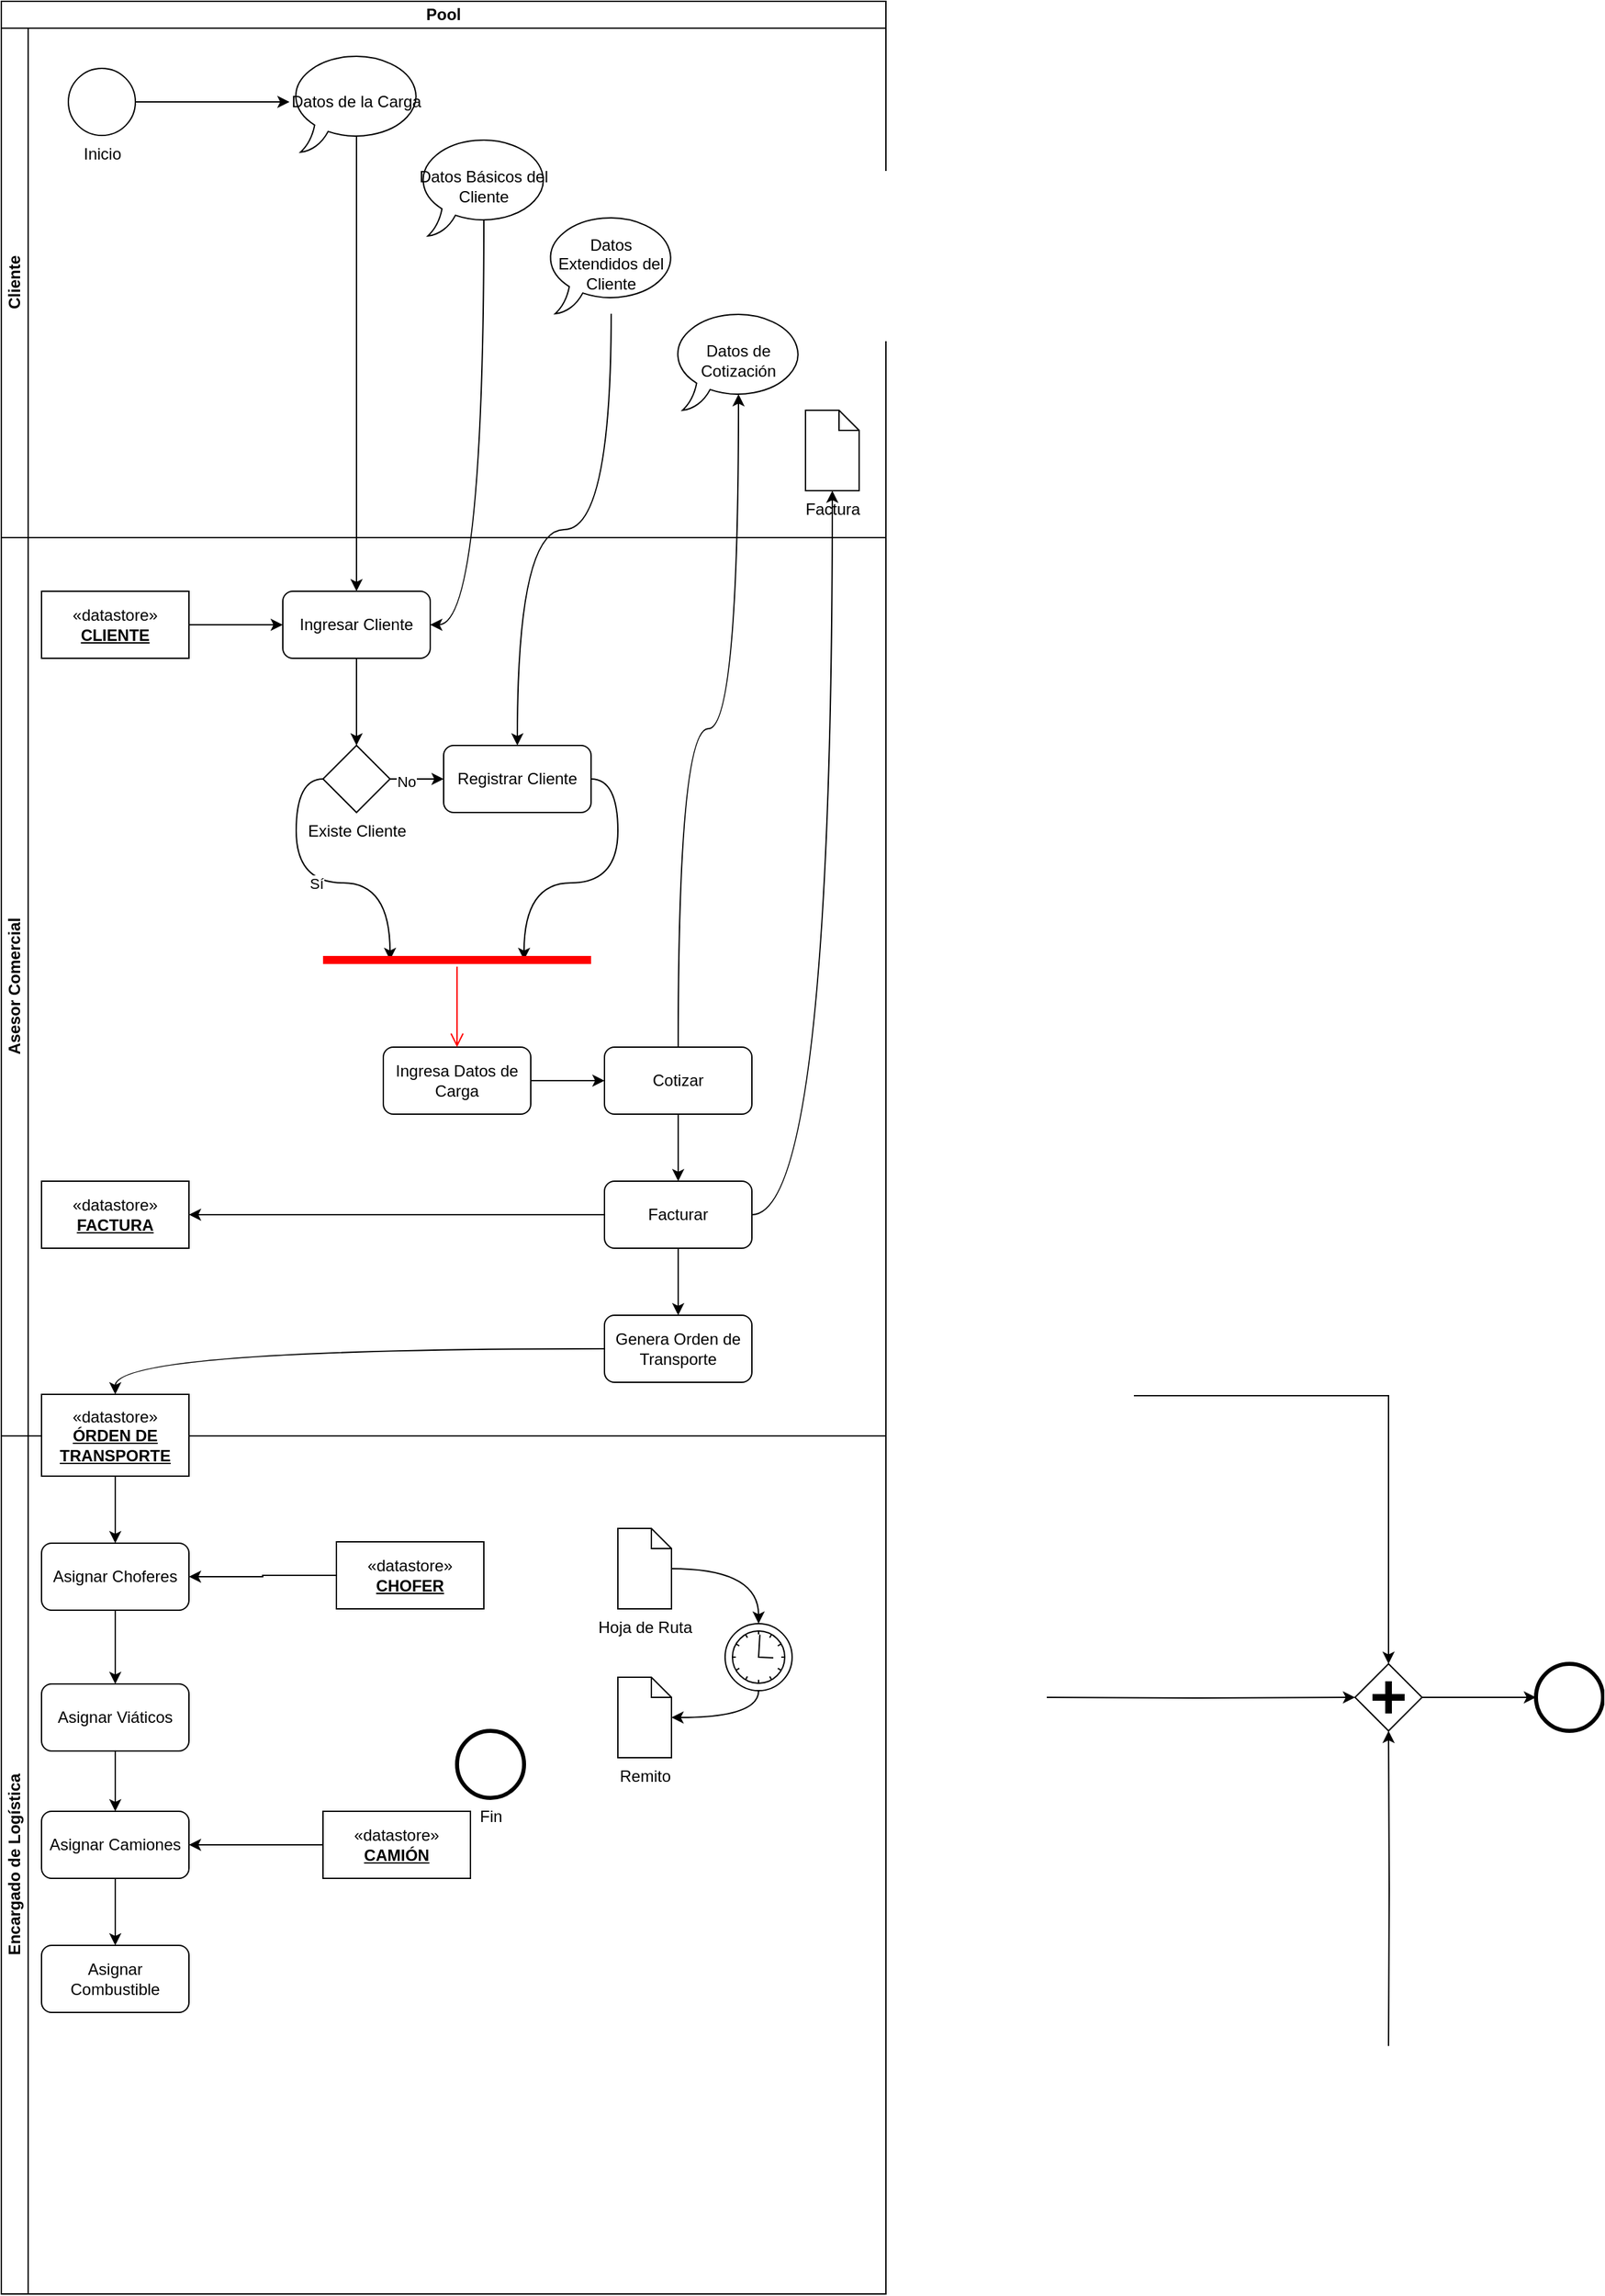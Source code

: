 <mxfile version="21.1.2" type="device">
  <diagram name="Page-1" id="2a216829-ef6e-dabb-86c1-c78162f3ba2b">
    <mxGraphModel dx="1696" dy="426" grid="1" gridSize="10" guides="1" tooltips="1" connect="1" arrows="1" fold="1" page="1" pageScale="1" pageWidth="827" pageHeight="1169" background="none" math="0" shadow="0">
      <root>
        <mxCell id="0" />
        <mxCell id="1" parent="0" />
        <mxCell id="7a84cebc1def654-24" value="" style="shape=mxgraph.bpmn.shape;html=1;verticalLabelPosition=bottom;labelBackgroundColor=#ffffff;verticalAlign=top;perimeter=rhombusPerimeter;background=gateway;outline=none;symbol=parallelGw;" parent="1" vertex="1">
          <mxGeometry x="520" y="1320" width="50" height="50" as="geometry" />
        </mxCell>
        <mxCell id="7a84cebc1def654-26" value="" style="shape=mxgraph.bpmn.shape;html=1;verticalLabelPosition=bottom;labelBackgroundColor=#ffffff;verticalAlign=top;perimeter=ellipsePerimeter;outline=end;symbol=general;" parent="1" vertex="1">
          <mxGeometry x="655" y="1320" width="50" height="50" as="geometry" />
        </mxCell>
        <mxCell id="7a84cebc1def654-43" style="edgeStyle=orthogonalEdgeStyle;rounded=0;html=1;jettySize=auto;orthogonalLoop=1;" parent="1" target="7a84cebc1def654-24" edge="1">
          <mxGeometry relative="1" as="geometry">
            <mxPoint x="555.0" y="1305" as="targetPoint" />
            <Array as="points">
              <mxPoint x="545" y="1120" />
            </Array>
            <mxPoint x="355" y="1120" as="sourcePoint" />
          </mxGeometry>
        </mxCell>
        <mxCell id="7a84cebc1def654-44" style="edgeStyle=orthogonalEdgeStyle;rounded=0;html=1;jettySize=auto;orthogonalLoop=1;" parent="1" target="7a84cebc1def654-24" edge="1">
          <mxGeometry relative="1" as="geometry">
            <mxPoint x="290" y="1345" as="sourcePoint" />
          </mxGeometry>
        </mxCell>
        <mxCell id="7a84cebc1def654-45" style="edgeStyle=orthogonalEdgeStyle;rounded=0;html=1;jettySize=auto;orthogonalLoop=1;" parent="1" target="7a84cebc1def654-24" edge="1">
          <mxGeometry relative="1" as="geometry">
            <mxPoint x="545" y="1605" as="sourcePoint" />
          </mxGeometry>
        </mxCell>
        <mxCell id="7a84cebc1def654-46" style="edgeStyle=orthogonalEdgeStyle;rounded=0;html=1;jettySize=auto;orthogonalLoop=1;" parent="1" source="7a84cebc1def654-24" target="7a84cebc1def654-26" edge="1">
          <mxGeometry relative="1" as="geometry" />
        </mxCell>
        <mxCell id="aIT9Nde6jPvjy9GI7aws-13" value="Pool" style="swimlane;html=1;childLayout=stackLayout;resizeParent=1;resizeParentMax=0;horizontal=1;startSize=20;horizontalStack=0;whiteSpace=wrap;" vertex="1" parent="1">
          <mxGeometry x="-490" y="80" width="660" height="1710" as="geometry" />
        </mxCell>
        <mxCell id="aIT9Nde6jPvjy9GI7aws-14" value="Cliente" style="swimlane;html=1;startSize=20;horizontal=0;" vertex="1" parent="aIT9Nde6jPvjy9GI7aws-13">
          <mxGeometry y="20" width="660" height="380" as="geometry" />
        </mxCell>
        <mxCell id="aIT9Nde6jPvjy9GI7aws-17" style="rounded=0;orthogonalLoop=1;jettySize=auto;html=1;elbow=vertical;edgeStyle=orthogonalEdgeStyle;curved=1;" edge="1" parent="aIT9Nde6jPvjy9GI7aws-14" source="7a84cebc1def654-1" target="Akoic9FBrLbFtxi-tUlI-2">
          <mxGeometry relative="1" as="geometry" />
        </mxCell>
        <mxCell id="7a84cebc1def654-1" value="Inicio" style="shape=mxgraph.bpmn.shape;html=1;verticalLabelPosition=bottom;labelBackgroundColor=#ffffff;verticalAlign=top;perimeter=ellipsePerimeter;outline=standard;symbol=general;" parent="aIT9Nde6jPvjy9GI7aws-14" vertex="1">
          <mxGeometry x="50" y="30" width="50" height="50" as="geometry" />
        </mxCell>
        <mxCell id="Akoic9FBrLbFtxi-tUlI-2" value="Datos de la Carga" style="whiteSpace=wrap;html=1;shape=mxgraph.basic.oval_callout" parent="aIT9Nde6jPvjy9GI7aws-14" vertex="1">
          <mxGeometry x="215" y="17.5" width="100" height="75" as="geometry" />
        </mxCell>
        <mxCell id="aIT9Nde6jPvjy9GI7aws-23" value="Datos&lt;br&gt;Extendidos del Cliente" style="whiteSpace=wrap;html=1;shape=mxgraph.basic.oval_callout" vertex="1" parent="aIT9Nde6jPvjy9GI7aws-14">
          <mxGeometry x="405" y="138" width="100" height="75" as="geometry" />
        </mxCell>
        <mxCell id="aIT9Nde6jPvjy9GI7aws-22" value="Datos Básicos del Cliente" style="whiteSpace=wrap;html=1;shape=mxgraph.basic.oval_callout" vertex="1" parent="aIT9Nde6jPvjy9GI7aws-14">
          <mxGeometry x="310" y="80" width="100" height="75" as="geometry" />
        </mxCell>
        <mxCell id="aIT9Nde6jPvjy9GI7aws-29" value="Factura" style="shape=mxgraph.bpmn.data;labelPosition=center;verticalLabelPosition=bottom;align=center;verticalAlign=top;size=15;html=1;" vertex="1" parent="aIT9Nde6jPvjy9GI7aws-14">
          <mxGeometry x="600" y="285" width="40" height="60" as="geometry" />
        </mxCell>
        <mxCell id="aIT9Nde6jPvjy9GI7aws-72" value="Datos de Cotización" style="whiteSpace=wrap;html=1;shape=mxgraph.basic.oval_callout" vertex="1" parent="aIT9Nde6jPvjy9GI7aws-14">
          <mxGeometry x="500" y="210" width="100" height="75" as="geometry" />
        </mxCell>
        <mxCell id="aIT9Nde6jPvjy9GI7aws-15" value="Asesor Comercial" style="swimlane;html=1;startSize=20;horizontal=0;" vertex="1" parent="aIT9Nde6jPvjy9GI7aws-13">
          <mxGeometry y="400" width="660" height="670" as="geometry" />
        </mxCell>
        <mxCell id="aIT9Nde6jPvjy9GI7aws-52" style="edgeStyle=orthogonalEdgeStyle;rounded=0;orthogonalLoop=1;jettySize=auto;html=1;curved=1;" edge="1" parent="aIT9Nde6jPvjy9GI7aws-15" source="aIT9Nde6jPvjy9GI7aws-12" target="7a84cebc1def654-2">
          <mxGeometry relative="1" as="geometry" />
        </mxCell>
        <mxCell id="aIT9Nde6jPvjy9GI7aws-12" value="«datastore»&lt;br&gt;&lt;b&gt;&lt;u&gt;CLIENTE&lt;/u&gt;&lt;/b&gt;" style="html=1;whiteSpace=wrap;movable=1;resizable=1;rotatable=1;deletable=1;editable=1;locked=0;connectable=1;" vertex="1" parent="aIT9Nde6jPvjy9GI7aws-15">
          <mxGeometry x="30" y="40" width="110" height="50" as="geometry" />
        </mxCell>
        <mxCell id="aIT9Nde6jPvjy9GI7aws-25" value="«datastore»&lt;br&gt;&lt;b&gt;&lt;u&gt;FACTURA&lt;/u&gt;&lt;/b&gt;" style="html=1;whiteSpace=wrap;movable=1;resizable=1;rotatable=1;deletable=1;editable=1;locked=0;connectable=1;" vertex="1" parent="aIT9Nde6jPvjy9GI7aws-15">
          <mxGeometry x="30" y="480" width="110" height="50" as="geometry" />
        </mxCell>
        <mxCell id="aIT9Nde6jPvjy9GI7aws-59" style="edgeStyle=orthogonalEdgeStyle;rounded=0;orthogonalLoop=1;jettySize=auto;html=1;curved=1;" edge="1" parent="aIT9Nde6jPvjy9GI7aws-15" source="7a84cebc1def654-2" target="aIT9Nde6jPvjy9GI7aws-36">
          <mxGeometry relative="1" as="geometry" />
        </mxCell>
        <mxCell id="7a84cebc1def654-2" value="Ingresar Cliente" style="shape=ext;rounded=1;html=1;whiteSpace=wrap;" parent="aIT9Nde6jPvjy9GI7aws-15" vertex="1">
          <mxGeometry x="210" y="40" width="110" height="50" as="geometry" />
        </mxCell>
        <mxCell id="aIT9Nde6jPvjy9GI7aws-40" style="edgeStyle=orthogonalEdgeStyle;rounded=0;orthogonalLoop=1;jettySize=auto;html=1;curved=1;" edge="1" parent="aIT9Nde6jPvjy9GI7aws-15" source="aIT9Nde6jPvjy9GI7aws-36" target="aIT9Nde6jPvjy9GI7aws-39">
          <mxGeometry relative="1" as="geometry" />
        </mxCell>
        <mxCell id="aIT9Nde6jPvjy9GI7aws-41" value="No" style="edgeLabel;html=1;align=center;verticalAlign=middle;resizable=0;points=[];" vertex="1" connectable="0" parent="aIT9Nde6jPvjy9GI7aws-40">
          <mxGeometry x="-0.395" y="-2" relative="1" as="geometry">
            <mxPoint as="offset" />
          </mxGeometry>
        </mxCell>
        <mxCell id="aIT9Nde6jPvjy9GI7aws-44" value="Sí" style="edgeStyle=orthogonalEdgeStyle;rounded=0;orthogonalLoop=1;jettySize=auto;html=1;curved=1;entryX=0.25;entryY=0.5;entryDx=0;entryDy=0;entryPerimeter=0;exitX=0;exitY=0.5;exitDx=0;exitDy=0;exitPerimeter=0;" edge="1" parent="aIT9Nde6jPvjy9GI7aws-15" source="aIT9Nde6jPvjy9GI7aws-36" target="aIT9Nde6jPvjy9GI7aws-70">
          <mxGeometry relative="1" as="geometry" />
        </mxCell>
        <mxCell id="aIT9Nde6jPvjy9GI7aws-36" value="Existe Cliente" style="points=[[0.25,0.25,0],[0.5,0,0],[0.75,0.25,0],[1,0.5,0],[0.75,0.75,0],[0.5,1,0],[0.25,0.75,0],[0,0.5,0]];shape=mxgraph.bpmn.gateway2;html=1;verticalLabelPosition=bottom;labelBackgroundColor=#ffffff;verticalAlign=top;align=center;perimeter=rhombusPerimeter;outlineConnect=0;outline=none;symbol=none;horizontal=1;" vertex="1" parent="aIT9Nde6jPvjy9GI7aws-15">
          <mxGeometry x="240" y="155" width="50" height="50" as="geometry" />
        </mxCell>
        <mxCell id="aIT9Nde6jPvjy9GI7aws-54" style="edgeStyle=orthogonalEdgeStyle;rounded=0;orthogonalLoop=1;jettySize=auto;html=1;entryX=0.75;entryY=0.5;entryDx=0;entryDy=0;entryPerimeter=0;curved=1;exitX=1;exitY=0.5;exitDx=0;exitDy=0;" edge="1" parent="aIT9Nde6jPvjy9GI7aws-15" source="aIT9Nde6jPvjy9GI7aws-39" target="aIT9Nde6jPvjy9GI7aws-70">
          <mxGeometry relative="1" as="geometry" />
        </mxCell>
        <mxCell id="aIT9Nde6jPvjy9GI7aws-39" value="Registrar Cliente" style="shape=ext;rounded=1;html=1;whiteSpace=wrap;" vertex="1" parent="aIT9Nde6jPvjy9GI7aws-15">
          <mxGeometry x="330" y="155" width="110" height="50" as="geometry" />
        </mxCell>
        <mxCell id="aIT9Nde6jPvjy9GI7aws-62" style="edgeStyle=orthogonalEdgeStyle;rounded=0;orthogonalLoop=1;jettySize=auto;html=1;curved=1;" edge="1" parent="aIT9Nde6jPvjy9GI7aws-15" source="aIT9Nde6jPvjy9GI7aws-43" target="aIT9Nde6jPvjy9GI7aws-61">
          <mxGeometry relative="1" as="geometry" />
        </mxCell>
        <mxCell id="aIT9Nde6jPvjy9GI7aws-43" value="Ingresa Datos de Carga" style="shape=ext;rounded=1;html=1;whiteSpace=wrap;" vertex="1" parent="aIT9Nde6jPvjy9GI7aws-15">
          <mxGeometry x="285" y="380" width="110" height="50" as="geometry" />
        </mxCell>
        <mxCell id="aIT9Nde6jPvjy9GI7aws-66" style="edgeStyle=orthogonalEdgeStyle;rounded=0;orthogonalLoop=1;jettySize=auto;html=1;curved=1;" edge="1" parent="aIT9Nde6jPvjy9GI7aws-15" source="aIT9Nde6jPvjy9GI7aws-61" target="aIT9Nde6jPvjy9GI7aws-65">
          <mxGeometry relative="1" as="geometry" />
        </mxCell>
        <mxCell id="aIT9Nde6jPvjy9GI7aws-61" value="Cotizar" style="shape=ext;rounded=1;html=1;whiteSpace=wrap;" vertex="1" parent="aIT9Nde6jPvjy9GI7aws-15">
          <mxGeometry x="450" y="380" width="110" height="50" as="geometry" />
        </mxCell>
        <mxCell id="aIT9Nde6jPvjy9GI7aws-67" style="edgeStyle=orthogonalEdgeStyle;rounded=0;orthogonalLoop=1;jettySize=auto;html=1;curved=1;" edge="1" parent="aIT9Nde6jPvjy9GI7aws-15" source="aIT9Nde6jPvjy9GI7aws-65" target="aIT9Nde6jPvjy9GI7aws-25">
          <mxGeometry relative="1" as="geometry" />
        </mxCell>
        <mxCell id="aIT9Nde6jPvjy9GI7aws-69" style="edgeStyle=orthogonalEdgeStyle;rounded=0;orthogonalLoop=1;jettySize=auto;html=1;curved=1;" edge="1" parent="aIT9Nde6jPvjy9GI7aws-15" source="aIT9Nde6jPvjy9GI7aws-65" target="aIT9Nde6jPvjy9GI7aws-68">
          <mxGeometry relative="1" as="geometry" />
        </mxCell>
        <mxCell id="aIT9Nde6jPvjy9GI7aws-65" value="Facturar" style="shape=ext;rounded=1;html=1;whiteSpace=wrap;" vertex="1" parent="aIT9Nde6jPvjy9GI7aws-15">
          <mxGeometry x="450" y="480" width="110" height="50" as="geometry" />
        </mxCell>
        <mxCell id="aIT9Nde6jPvjy9GI7aws-68" value="Genera Orden de Transporte" style="shape=ext;rounded=1;html=1;whiteSpace=wrap;" vertex="1" parent="aIT9Nde6jPvjy9GI7aws-15">
          <mxGeometry x="450" y="580" width="110" height="50" as="geometry" />
        </mxCell>
        <mxCell id="aIT9Nde6jPvjy9GI7aws-70" value="" style="shape=line;html=1;strokeWidth=6;strokeColor=#ff0000;" vertex="1" parent="aIT9Nde6jPvjy9GI7aws-15">
          <mxGeometry x="240" y="310" width="200" height="10" as="geometry" />
        </mxCell>
        <mxCell id="aIT9Nde6jPvjy9GI7aws-71" value="" style="edgeStyle=orthogonalEdgeStyle;html=1;verticalAlign=bottom;endArrow=open;endSize=8;strokeColor=#ff0000;rounded=0;curved=1;entryX=0.5;entryY=0;entryDx=0;entryDy=0;" edge="1" source="aIT9Nde6jPvjy9GI7aws-70" parent="aIT9Nde6jPvjy9GI7aws-15" target="aIT9Nde6jPvjy9GI7aws-43">
          <mxGeometry relative="1" as="geometry">
            <mxPoint x="270" y="410" as="targetPoint" />
          </mxGeometry>
        </mxCell>
        <mxCell id="aIT9Nde6jPvjy9GI7aws-16" value="Encargado de Logística" style="swimlane;html=1;startSize=20;horizontal=0;" vertex="1" parent="aIT9Nde6jPvjy9GI7aws-13">
          <mxGeometry y="1070" width="660" height="640" as="geometry" />
        </mxCell>
        <mxCell id="aIT9Nde6jPvjy9GI7aws-80" style="edgeStyle=orthogonalEdgeStyle;rounded=0;orthogonalLoop=1;jettySize=auto;html=1;" edge="1" parent="aIT9Nde6jPvjy9GI7aws-16" source="aIT9Nde6jPvjy9GI7aws-27" target="aIT9Nde6jPvjy9GI7aws-79">
          <mxGeometry relative="1" as="geometry" />
        </mxCell>
        <mxCell id="aIT9Nde6jPvjy9GI7aws-27" value="«datastore»&lt;br&gt;&lt;b&gt;&lt;u&gt;CHOFER&lt;/u&gt;&lt;/b&gt;" style="html=1;whiteSpace=wrap;movable=1;resizable=1;rotatable=1;deletable=1;editable=1;locked=0;connectable=1;" vertex="1" parent="aIT9Nde6jPvjy9GI7aws-16">
          <mxGeometry x="250" y="79" width="110" height="50" as="geometry" />
        </mxCell>
        <mxCell id="aIT9Nde6jPvjy9GI7aws-85" style="edgeStyle=orthogonalEdgeStyle;rounded=0;orthogonalLoop=1;jettySize=auto;html=1;" edge="1" parent="aIT9Nde6jPvjy9GI7aws-16" source="aIT9Nde6jPvjy9GI7aws-28" target="aIT9Nde6jPvjy9GI7aws-84">
          <mxGeometry relative="1" as="geometry" />
        </mxCell>
        <mxCell id="aIT9Nde6jPvjy9GI7aws-28" value="«datastore»&lt;br&gt;&lt;b&gt;&lt;u&gt;CAMIÓN&lt;/u&gt;&lt;/b&gt;" style="html=1;whiteSpace=wrap;movable=1;resizable=1;rotatable=1;deletable=1;editable=1;locked=0;connectable=1;" vertex="1" parent="aIT9Nde6jPvjy9GI7aws-16">
          <mxGeometry x="240" y="280" width="110" height="50" as="geometry" />
        </mxCell>
        <mxCell id="aIT9Nde6jPvjy9GI7aws-31" value="Remito" style="shape=mxgraph.bpmn.data;labelPosition=center;verticalLabelPosition=bottom;align=center;verticalAlign=top;size=15;html=1;" vertex="1" parent="aIT9Nde6jPvjy9GI7aws-16">
          <mxGeometry x="460" y="180" width="40" height="60" as="geometry" />
        </mxCell>
        <mxCell id="aIT9Nde6jPvjy9GI7aws-76" style="edgeStyle=orthogonalEdgeStyle;rounded=0;orthogonalLoop=1;jettySize=auto;html=1;entryX=0.5;entryY=0;entryDx=0;entryDy=0;entryPerimeter=0;curved=1;" edge="1" parent="aIT9Nde6jPvjy9GI7aws-16" source="aIT9Nde6jPvjy9GI7aws-30" target="aIT9Nde6jPvjy9GI7aws-75">
          <mxGeometry relative="1" as="geometry" />
        </mxCell>
        <mxCell id="aIT9Nde6jPvjy9GI7aws-30" value="Hoja de Ruta" style="shape=mxgraph.bpmn.data;labelPosition=center;verticalLabelPosition=bottom;align=center;verticalAlign=top;size=15;html=1;" vertex="1" parent="aIT9Nde6jPvjy9GI7aws-16">
          <mxGeometry x="460" y="69" width="40" height="60" as="geometry" />
        </mxCell>
        <mxCell id="aIT9Nde6jPvjy9GI7aws-81" style="edgeStyle=orthogonalEdgeStyle;rounded=0;orthogonalLoop=1;jettySize=auto;html=1;" edge="1" parent="aIT9Nde6jPvjy9GI7aws-16" source="aIT9Nde6jPvjy9GI7aws-26" target="aIT9Nde6jPvjy9GI7aws-79">
          <mxGeometry relative="1" as="geometry" />
        </mxCell>
        <mxCell id="aIT9Nde6jPvjy9GI7aws-26" value="«datastore»&lt;br&gt;&lt;b&gt;&lt;u&gt;ÓRDEN DE TRANSPORTE&lt;/u&gt;&lt;/b&gt;" style="html=1;whiteSpace=wrap;movable=1;resizable=1;rotatable=1;deletable=1;editable=1;locked=0;connectable=1;" vertex="1" parent="aIT9Nde6jPvjy9GI7aws-16">
          <mxGeometry x="30" y="-31" width="110" height="61" as="geometry" />
        </mxCell>
        <mxCell id="aIT9Nde6jPvjy9GI7aws-77" style="edgeStyle=orthogonalEdgeStyle;rounded=0;orthogonalLoop=1;jettySize=auto;html=1;curved=1;exitX=0.5;exitY=1;exitDx=0;exitDy=0;exitPerimeter=0;" edge="1" parent="aIT9Nde6jPvjy9GI7aws-16" source="aIT9Nde6jPvjy9GI7aws-75" target="aIT9Nde6jPvjy9GI7aws-31">
          <mxGeometry relative="1" as="geometry" />
        </mxCell>
        <mxCell id="aIT9Nde6jPvjy9GI7aws-75" value="" style="points=[[0.145,0.145,0],[0.5,0,0],[0.855,0.145,0],[1,0.5,0],[0.855,0.855,0],[0.5,1,0],[0.145,0.855,0],[0,0.5,0]];shape=mxgraph.bpmn.event;html=1;verticalLabelPosition=bottom;labelBackgroundColor=#ffffff;verticalAlign=top;align=center;perimeter=ellipsePerimeter;outlineConnect=0;aspect=fixed;outline=standard;symbol=timer;" vertex="1" parent="aIT9Nde6jPvjy9GI7aws-16">
          <mxGeometry x="540" y="140" width="50" height="50" as="geometry" />
        </mxCell>
        <mxCell id="aIT9Nde6jPvjy9GI7aws-78" value="Fin" style="shape=mxgraph.bpmn.shape;html=1;verticalLabelPosition=bottom;labelBackgroundColor=#ffffff;verticalAlign=top;perimeter=ellipsePerimeter;outline=end;symbol=general;" vertex="1" parent="aIT9Nde6jPvjy9GI7aws-16">
          <mxGeometry x="340" y="220" width="50" height="50" as="geometry" />
        </mxCell>
        <mxCell id="aIT9Nde6jPvjy9GI7aws-83" style="edgeStyle=orthogonalEdgeStyle;rounded=0;orthogonalLoop=1;jettySize=auto;html=1;" edge="1" parent="aIT9Nde6jPvjy9GI7aws-16" source="aIT9Nde6jPvjy9GI7aws-79" target="aIT9Nde6jPvjy9GI7aws-82">
          <mxGeometry relative="1" as="geometry" />
        </mxCell>
        <mxCell id="aIT9Nde6jPvjy9GI7aws-79" value="Asignar Choferes" style="shape=ext;rounded=1;html=1;whiteSpace=wrap;" vertex="1" parent="aIT9Nde6jPvjy9GI7aws-16">
          <mxGeometry x="30" y="80" width="110" height="50" as="geometry" />
        </mxCell>
        <mxCell id="aIT9Nde6jPvjy9GI7aws-86" style="edgeStyle=orthogonalEdgeStyle;rounded=0;orthogonalLoop=1;jettySize=auto;html=1;entryX=0.5;entryY=0;entryDx=0;entryDy=0;" edge="1" parent="aIT9Nde6jPvjy9GI7aws-16" source="aIT9Nde6jPvjy9GI7aws-82" target="aIT9Nde6jPvjy9GI7aws-84">
          <mxGeometry relative="1" as="geometry" />
        </mxCell>
        <mxCell id="aIT9Nde6jPvjy9GI7aws-82" value="Asignar Viáticos" style="shape=ext;rounded=1;html=1;whiteSpace=wrap;" vertex="1" parent="aIT9Nde6jPvjy9GI7aws-16">
          <mxGeometry x="30" y="185" width="110" height="50" as="geometry" />
        </mxCell>
        <mxCell id="aIT9Nde6jPvjy9GI7aws-88" style="edgeStyle=orthogonalEdgeStyle;rounded=0;orthogonalLoop=1;jettySize=auto;html=1;" edge="1" parent="aIT9Nde6jPvjy9GI7aws-16" source="aIT9Nde6jPvjy9GI7aws-84" target="aIT9Nde6jPvjy9GI7aws-87">
          <mxGeometry relative="1" as="geometry" />
        </mxCell>
        <mxCell id="aIT9Nde6jPvjy9GI7aws-84" value="Asignar Camiones" style="shape=ext;rounded=1;html=1;whiteSpace=wrap;" vertex="1" parent="aIT9Nde6jPvjy9GI7aws-16">
          <mxGeometry x="30" y="280" width="110" height="50" as="geometry" />
        </mxCell>
        <mxCell id="aIT9Nde6jPvjy9GI7aws-87" value="Asignar Combustible" style="shape=ext;rounded=1;html=1;whiteSpace=wrap;" vertex="1" parent="aIT9Nde6jPvjy9GI7aws-16">
          <mxGeometry x="30" y="380" width="110" height="50" as="geometry" />
        </mxCell>
        <mxCell id="aIT9Nde6jPvjy9GI7aws-56" style="edgeStyle=orthogonalEdgeStyle;rounded=0;orthogonalLoop=1;jettySize=auto;html=1;curved=1;exitX=0.5;exitY=0.84;exitDx=0;exitDy=0;exitPerimeter=0;" edge="1" parent="aIT9Nde6jPvjy9GI7aws-13" source="Akoic9FBrLbFtxi-tUlI-2" target="7a84cebc1def654-2">
          <mxGeometry relative="1" as="geometry" />
        </mxCell>
        <mxCell id="aIT9Nde6jPvjy9GI7aws-60" style="edgeStyle=orthogonalEdgeStyle;rounded=0;orthogonalLoop=1;jettySize=auto;html=1;curved=1;" edge="1" parent="aIT9Nde6jPvjy9GI7aws-13" source="aIT9Nde6jPvjy9GI7aws-23" target="aIT9Nde6jPvjy9GI7aws-39">
          <mxGeometry relative="1" as="geometry" />
        </mxCell>
        <mxCell id="aIT9Nde6jPvjy9GI7aws-63" style="edgeStyle=orthogonalEdgeStyle;rounded=0;orthogonalLoop=1;jettySize=auto;html=1;curved=1;exitX=0.5;exitY=0;exitDx=0;exitDy=0;entryX=0.5;entryY=0.84;entryDx=0;entryDy=0;entryPerimeter=0;" edge="1" parent="aIT9Nde6jPvjy9GI7aws-13" source="aIT9Nde6jPvjy9GI7aws-61" target="aIT9Nde6jPvjy9GI7aws-72">
          <mxGeometry relative="1" as="geometry" />
        </mxCell>
        <mxCell id="aIT9Nde6jPvjy9GI7aws-64" style="edgeStyle=orthogonalEdgeStyle;rounded=0;orthogonalLoop=1;jettySize=auto;html=1;entryX=1;entryY=0.5;entryDx=0;entryDy=0;curved=1;exitX=0.5;exitY=0.84;exitDx=0;exitDy=0;exitPerimeter=0;" edge="1" parent="aIT9Nde6jPvjy9GI7aws-13" source="aIT9Nde6jPvjy9GI7aws-22" target="7a84cebc1def654-2">
          <mxGeometry relative="1" as="geometry" />
        </mxCell>
        <mxCell id="aIT9Nde6jPvjy9GI7aws-73" style="edgeStyle=orthogonalEdgeStyle;rounded=0;orthogonalLoop=1;jettySize=auto;html=1;entryX=0.5;entryY=1;entryDx=0;entryDy=0;entryPerimeter=0;curved=1;" edge="1" parent="aIT9Nde6jPvjy9GI7aws-13" source="aIT9Nde6jPvjy9GI7aws-65" target="aIT9Nde6jPvjy9GI7aws-29">
          <mxGeometry relative="1" as="geometry">
            <mxPoint x="730" y="570" as="targetPoint" />
          </mxGeometry>
        </mxCell>
        <mxCell id="aIT9Nde6jPvjy9GI7aws-74" style="edgeStyle=orthogonalEdgeStyle;rounded=0;orthogonalLoop=1;jettySize=auto;html=1;curved=1;" edge="1" parent="aIT9Nde6jPvjy9GI7aws-13" source="aIT9Nde6jPvjy9GI7aws-68" target="aIT9Nde6jPvjy9GI7aws-26">
          <mxGeometry relative="1" as="geometry" />
        </mxCell>
      </root>
    </mxGraphModel>
  </diagram>
</mxfile>

